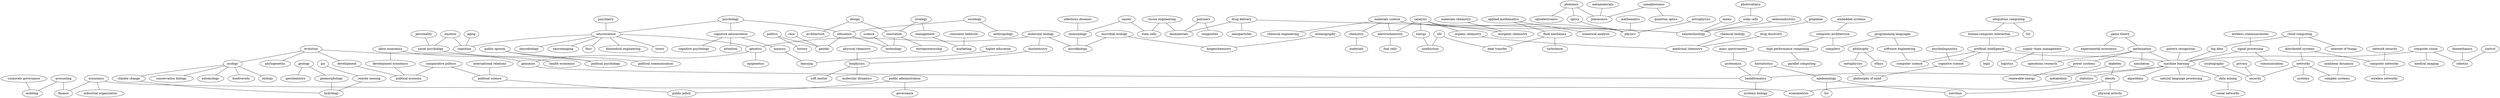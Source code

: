 graph "" {
	graph [file="topics_iqbal/Topics_Layer_1.dot"];
	1772	[label=accounting,
		level=1];
	2731	[label=auditing,
		level=1];
	1772 -- 2731	[key=0];
	1764	[label=finance,
		level=1];
	1772 -- 1764	[key=0];
	147	[label=polymers,
		level=1];
	133	[label=biomaterials,
		level=1];
	147 -- 133	[key=0];
	2928	[label=composites,
		level=1];
	147 -- 2928	[key=0];
	561	[label=sociology,
		level=1];
	555	[label=education,
		level=1];
	561 -- 555	[key=0];
	1706	[label=anthropology,
		level=1];
	561 -- 1706	[key=0];
	2851	[label="ubiquitous computing",
		level=1];
	1009	[label="human-computer interaction",
		level=1];
	2851 -- 1009	[key=0];
	4460	[label=hci,
		level=1];
	2851 -- 4460	[key=0];
	2736	[label="corporate governance",
		level=1];
	2736 -- 2731	[key=0];
	146	[label="tissue engineering",
		level=1];
	168	[label="stem cells",
		level=1];
	146 -- 168	[key=0];
	146 -- 133	[key=0];
	12	[label=catalysis,
		level=1];
	2	[label=energy,
		level=1];
	12 -- 2	[key=0];
	28	[label=electrochemistry,
		level=1];
	12 -- 28	[key=0];
	29	[label="organic chemistry",
		level=1];
	12 -- 29	[key=0];
	30	[label="inorganic chemistry",
		level=1];
	12 -- 30	[key=0];
	472	[label=psychiatry,
		level=1];
	327	[label=neuroscience,
		level=1];
	472 -- 327	[key=0];
	1403	[label="programming languages",
		level=1];
	2020	[label=compilers,
		level=1];
	1403 -- 2020	[key=0];
	1397	[label="software engineering",
		level=1];
	1403 -- 1397	[key=0];
	838	[label="artificial intelligence",
		level=1];
	1009 -- 838	[key=0];
	1461	[label="game theory",
		level=1];
	840	[label=optimization,
		level=1];
	1461 -- 840	[key=0];
	1833	[label="experimental economics",
		level=1];
	1461 -- 1833	[key=0];
	467	[label=psychology,
		level=1];
	556	[label="cognitive neuroscience",
		level=1];
	467 -- 556	[key=0];
	467 -- 327	[key=0];
	467 -- 555	[key=0];
	3548	[label="public opinion",
		level=1];
	3551	[label="political communication",
		level=1];
	3548 -- 3551	[key=0];
	1938	[label="political psychology",
		level=1];
	3548 -- 1938	[key=0];
	345	[label=evolution,
		level=1];
	374	[label=ecology,
		level=1];
	345 -- 374	[key=0];
	373	[label=development,
		level=1];
	345 -- 373	[key=0];
	326	[label=genomics,
		level=1];
	345 -- 326	[key=0];
	382	[label=phylogenetics,
		level=1];
	345 -- 382	[key=0];
	430	[label="international relations",
		level=1];
	415	[label="political science",
		level=1];
	430 -- 415	[key=0];
	405	[label="comparative politics",
		level=1];
	405 -- 415	[key=0];
	397	[label="political economy",
		level=1];
	405 -- 397	[key=0];
	3756	[label="applied mathematics",
		level=1];
	2187	[label="fluid mechanics",
		level=1];
	3756 -- 2187	[key=0];
	3893	[label="numerical analysis",
		level=1];
	3756 -- 3893	[key=0];
	585	[label=design,
		level=1];
	2333	[label=architecture,
		level=1];
	585 -- 2333	[key=0];
	577	[label=innovation,
		level=1];
	585 -- 577	[key=0];
	2809	[label=race,
		level=1];
	562	[label=gender,
		level=1];
	2809 -- 562	[key=0];
	282	[label="molecular biology",
		level=1];
	315	[label=biochemistry,
		level=1];
	282 -- 315	[key=0];
	313	[label=genetics,
		level=1];
	282 -- 313	[key=0];
	241	[label=microbiology,
		level=1];
	282 -- 241	[key=0];
	2674	[label="supply chain management",
		level=1];
	1462	[label="operations research",
		level=1];
	2674 -- 1462	[key=0];
	2700	[label=logistics,
		level=1];
	2674 -- 2700	[key=0];
	659	[label="machine learning",
		level=1];
	838 -- 659	[key=0];
	1006	[label="computer science",
		level=1];
	838 -- 1006	[key=0];
	1007	[label="cognitive science",
		level=1];
	838 -- 1007	[key=0];
	1005	[label=logic,
		level=1];
	838 -- 1005	[key=0];
	1937	[label=personality,
		level=1];
	1922	[label="social psychology",
		level=1];
	1937 -- 1922	[key=0];
	622	[label=photonics,
		level=1];
	617	[label=optics,
		level=1];
	622 -- 617	[key=0];
	634	[label=optoelectronics,
		level=1];
	622 -- 634	[key=0];
	633	[label=plasmonics,
		level=1];
	622 -- 633	[key=0];
	644	[label=nanophotonics,
		level=1];
	3250	[label="quantum optics",
		level=1];
	644 -- 3250	[key=0];
	644 -- 633	[key=0];
	1760	[label=economics,
		level=1];
	1760 -- 1764	[key=0];
	1741	[label=econometrics,
		level=1];
	1760 -- 1741	[key=0];
	1767	[label="industrial organization",
		level=1];
	1760 -- 1767	[key=0];
	4417	[label="public administration",
		level=1];
	431	[label="public policy",
		level=1];
	4417 -- 431	[key=0];
	4422	[label=governance,
		level=1];
	4417 -- 4422	[key=0];
	2787	[label="cognitive psychology",
		level=1];
	556 -- 2787	[key=0];
	2778	[label=attention,
		level=1];
	556 -- 2778	[key=0];
	2775	[label=memory,
		level=1];
	556 -- 2775	[key=0];
	51	[label="materials science",
		level=1];
	51 -- 28	[key=0];
	72	[label="chemical engineering",
		level=1];
	51 -- 72	[key=0];
	97	[label=chemistry,
		level=1];
	51 -- 97	[key=0];
	70	[label=physics,
		level=1];
	51 -- 70	[key=0];
	69	[label=nanotechnology,
		level=1];
	51 -- 69	[key=0];
	1169	[label=emotion,
		level=1];
	1169 -- 1922	[key=0];
	470	[label=cognition,
		level=1];
	1169 -- 470	[key=0];
	1168	[label=aging,
		level=1];
	1168 -- 470	[key=0];
	1659	[label="network security",
		level=1];
	1624	[label="computer networks",
		level=1];
	1659 -- 1624	[key=0];
	415 -- 431	[key=0];
	327 -- 313	[key=0];
	476	[label=neuroimaging,
		level=1];
	327 -- 476	[key=0];
	327 -- 470	[key=0];
	488	[label=fmri,
		level=1];
	327 -- 488	[key=0];
	474	[label="biomedical engineering",
		level=1];
	327 -- 474	[key=0];
	473	[label=stress,
		level=1];
	327 -- 473	[key=0];
	525	[label=neurobiology,
		level=1];
	327 -- 525	[key=0];
	1460	[label="power systems",
		level=1];
	840 -- 1460	[key=0];
	840 -- 1462	[key=0];
	840 -- 659	[key=0];
	1464	[label=simulation,
		level=1];
	840 -- 1464	[key=0];
	1591	[label="cloud computing",
		level=1];
	1598	[label="internet of things",
		level=1];
	1591 -- 1598	[key=0];
	842	[label="big data",
		level=1];
	1591 -- 842	[key=0];
	1594	[label="distributed systems",
		level=1];
	1591 -- 1594	[key=0];
	2034	[label="embedded systems",
		level=1];
	2030	[label="computer architecture",
		level=1];
	2034 -- 2030	[key=0];
	13	[label=combustion,
		level=1];
	2 -- 13	[key=0];
	3161	[label="physical chemistry",
		level=1];
	3012	[label=biophysics,
		level=1];
	3161 -- 3012	[key=0];
	2152	[label=cfd,
		level=1];
	2175	[label="heat transfer",
		level=1];
	2152 -- 2175	[key=0];
	2152 -- 13	[key=0];
	1856	[label=philosophy,
		level=1];
	1849	[label=metaphysics,
		level=1];
	1856 -- 1849	[key=0];
	1864	[label=ethics,
		level=1];
	1856 -- 1864	[key=0];
	3315	[label="chemical biology",
		level=1];
	3303	[label="medicinal chemistry",
		level=1];
	3315 -- 3303	[key=0];
	1922 -- 1938	[key=0];
	2816	[label=politics,
		level=1];
	2816 -- 562	[key=0];
	4821	[label=history,
		level=1];
	2816 -- 4821	[key=0];
	55	[label="fuel cells",
		level=1];
	28 -- 55	[key=0];
	112	[label=semiconductors,
		level=1];
	112 -- 69	[key=0];
	555 -- 562	[key=0];
	559	[label=technology,
		level=1];
	555 -- 559	[key=0];
	315 -- 3012	[key=0];
	3313	[label="drug discovery",
		level=1];
	3313 -- 3303	[key=0];
	108	[label="drug delivery",
		level=1];
	135	[label=nanoparticles,
		level=1];
	108 -- 135	[key=0];
	108 -- 133	[key=0];
	108 -- 69	[key=0];
	283	[label="microbial ecology",
		level=1];
	1085	[label=biogeochemistry,
		level=1];
	283 -- 1085	[key=0];
	283 -- 241	[key=0];
	3757	[label=turbulence,
		level=1];
	2187 -- 3757	[key=0];
	2187 -- 2175	[key=0];
	862	[label="pattern recognition",
		level=1];
	862 -- 659	[key=0];
	3431	[label="materials chemistry",
		level=1];
	3431 -- 30	[key=0];
	1481	[label="renewable energy",
		level=1];
	1460 -- 1481	[key=0];
	617 -- 70	[key=0];
	643	[label=metamaterials,
		level=1];
	643 -- 633	[key=0];
	2571	[label=geology,
		level=1];
	2584	[label=geochemistry,
		level=1];
	2571 -- 2584	[key=0];
	1305	[label=geomorphology,
		level=1];
	2571 -- 1305	[key=0];
	192	[label=cancer,
		level=1];
	192 -- 168	[key=0];
	205	[label=immunology,
		level=1];
	192 -- 205	[key=0];
	2030 -- 2020	[key=0];
	2038	[label="high performance computing",
		level=1];
	2030 -- 2038	[key=0];
	3370	[label=diabetes,
		level=1];
	3356	[label=obesity,
		level=1];
	3370 -- 3356	[key=0];
	3389	[label=metabolism,
		level=1];
	3370 -- 3389	[key=0];
	618	[label=astrophysics,
		level=1];
	618 -- 70	[key=0];
	842 -- 659	[key=0];
	29 -- 3303	[key=0];
	841	[label="computer vision",
		level=1];
	841 -- 659	[key=0];
	1517	[label="medical imaging",
		level=1];
	841 -- 1517	[key=0];
	1519	[label=robotics,
		level=1];
	841 -- 1519	[key=0];
	5826	[label=materials,
		level=1];
	97 -- 5826	[key=0];
	1594 -- 1624	[key=0];
	1623	[label=networks,
		level=1];
	1594 -- 1623	[key=0];
	2112	[label="wireless communications",
		level=1];
	848	[label="signal processing",
		level=1];
	2112 -- 848	[key=0];
	1338	[label=gis,
		level=1];
	1302	[label="remote sensing",
		level=1];
	1338 -- 1302	[key=0];
	2489	[label=cryptography,
		level=1];
	1637	[label=security,
		level=1];
	2489 -- 1637	[key=0];
	1397 -- 1006	[key=0];
	727	[label="climate change",
		level=1];
	374 -- 727	[key=0];
	726	[label="conservation biology",
		level=1];
	374 -- 726	[key=0];
	732	[label=entomology,
		level=1];
	374 -- 732	[key=0];
	739	[label=biodiversity,
		level=1];
	374 -- 739	[key=0];
	728	[label=biology,
		level=1];
	374 -- 728	[key=0];
	1683	[label="philosophy of mind",
		level=1];
	1849 -- 1683	[key=0];
	373 -- 397	[key=0];
	1656	[label="wireless networks",
		level=1];
	1624 -- 1656	[key=0];
	848 -- 659	[key=0];
	2110	[label=communication,
		level=1];
	848 -- 2110	[key=0];
	313 -- 326	[key=0];
	329	[label=epigenetics,
		level=1];
	313 -- 329	[key=0];
	111	[label=graphene,
		level=1];
	111 -- 69	[key=0];
	844	[label=statistics,
		level=1];
	659 -- 844	[key=0];
	837	[label="data mining",
		level=1];
	659 -- 837	[key=0];
	346	[label=bioinformatics,
		level=1];
	659 -- 346	[key=0];
	846	[label=algorithms,
		level=1];
	659 -- 846	[key=0];
	847	[label="natural language processing",
		level=1];
	659 -- 847	[key=0];
	1264	[label=hydrology,
		level=1];
	727 -- 1264	[key=0];
	3371	[label="physical activity",
		level=1];
	3356 -- 3371	[key=0];
	1809	[label=nutrition,
		level=1];
	3356 -- 1809	[key=0];
	3088	[label="mass spectrometry",
		level=1];
	660	[label=proteomics,
		level=1];
	3088 -- 660	[key=0];
	3163	[label="molecular dynamics",
		level=1];
	3012 -- 3163	[key=0];
	3159	[label="soft matter",
		level=1];
	3012 -- 3159	[key=0];
	658	[label=biostatistics,
		level=1];
	716	[label=epidemiology,
		level=1];
	658 -- 716	[key=0];
	658 -- 346	[key=0];
	1206	[label="labor economics",
		level=1];
	406	[label="development economics",
		level=1];
	1206 -- 406	[key=0];
	2245	[label="health economics",
		level=1];
	1206 -- 2245	[key=0];
	716 -- 1809	[key=0];
	1807	[label=hiv,
		level=1];
	716 -- 1807	[key=0];
	580	[label=science,
		level=1];
	580 -- 559	[key=0];
	844 -- 1741	[key=0];
	1682	[label=psycholinguistics,
		level=1];
	1682 -- 1007	[key=0];
	1106	[label=oceanography,
		level=1];
	1106 -- 1085	[key=0];
	660 -- 346	[key=0];
	109	[label=mems,
		level=1];
	109 -- 69	[key=0];
	242	[label="infectious diseases",
		level=1];
	242 -- 205	[key=0];
	619	[label=mathematics,
		level=1];
	619 -- 70	[key=0];
	1305 -- 1264	[key=0];
	981	[label="social networks",
		level=1];
	837 -- 981	[key=0];
	3071	[label="nonlinear dynamics",
		level=1];
	1638	[label="complex systems",
		level=1];
	3071 -- 1638	[key=0];
	2377	[label=control,
		level=1];
	2377 -- 1519	[key=0];
	586	[label=strategy,
		level=1];
	586 -- 577	[key=0];
	2904	[label=management,
		level=1];
	586 -- 2904	[key=0];
	1623 -- 1638	[key=0];
	1639	[label=systems,
		level=1];
	1623 -- 1639	[key=0];
	1623 -- 1637	[key=0];
	326 -- 346	[key=0];
	3779	[label="parallel computing",
		level=1];
	2038 -- 3779	[key=0];
	205 -- 241	[key=0];
	2494	[label=privacy,
		level=1];
	2494 -- 1637	[key=0];
	1302 -- 1264	[key=0];
	662	[label="systems biology",
		level=1];
	346 -- 662	[key=0];
	406 -- 397	[key=0];
	4839	[label="higher education",
		level=1];
	2792	[label=learning,
		level=1];
	4839 -- 2792	[key=0];
	2775 -- 2792	[key=0];
	4500	[label="consumer behavior",
		level=1];
	2915	[label=marketing,
		level=1];
	4500 -- 2915	[key=0];
	1007 -- 1683	[key=0];
	577 -- 559	[key=0];
	589	[label=entrepreneurship,
		level=1];
	577 -- 589	[key=0];
	2376	[label=biomechanics,
		level=1];
	2376 -- 1519	[key=0];
	2317	[label=photovoltaics,
		level=1];
	110	[label="solar cells",
		level=1];
	2317 -- 110	[key=0];
	110 -- 69	[key=0];
	2904 -- 2915	[key=0];
}
